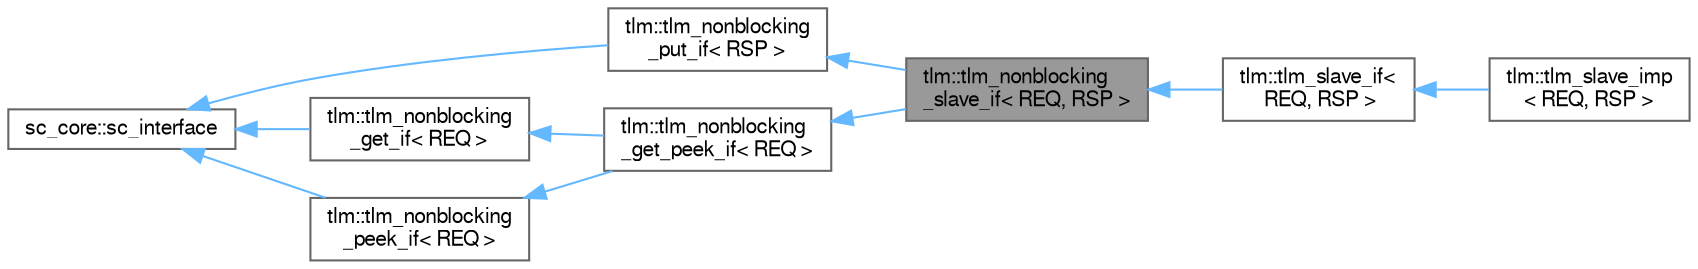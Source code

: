 digraph "tlm::tlm_nonblocking_slave_if&lt; REQ, RSP &gt;"
{
 // LATEX_PDF_SIZE
  bgcolor="transparent";
  edge [fontname=FreeSans,fontsize=10,labelfontname=FreeSans,labelfontsize=10];
  node [fontname=FreeSans,fontsize=10,shape=box,height=0.2,width=0.4];
  rankdir="LR";
  Node1 [id="Node000001",label="tlm::tlm_nonblocking\l_slave_if\< REQ, RSP \>",height=0.2,width=0.4,color="gray40", fillcolor="grey60", style="filled", fontcolor="black",tooltip=" "];
  Node2 -> Node1 [id="edge1_Node000001_Node000002",dir="back",color="steelblue1",style="solid",tooltip=" "];
  Node2 [id="Node000002",label="tlm::tlm_nonblocking\l_put_if\< RSP \>",height=0.2,width=0.4,color="gray40", fillcolor="white", style="filled",URL="$a01025.html",tooltip=" "];
  Node3 -> Node2 [id="edge2_Node000002_Node000003",dir="back",color="steelblue1",style="solid",tooltip=" "];
  Node3 [id="Node000003",label="sc_core::sc_interface",height=0.2,width=0.4,color="gray40", fillcolor="white", style="filled",tooltip=" "];
  Node4 -> Node1 [id="edge3_Node000001_Node000004",dir="back",color="steelblue1",style="solid",tooltip=" "];
  Node4 [id="Node000004",label="tlm::tlm_nonblocking\l_get_peek_if\< REQ \>",height=0.2,width=0.4,color="gray40", fillcolor="white", style="filled",URL="$a01053.html",tooltip=" "];
  Node5 -> Node4 [id="edge4_Node000004_Node000005",dir="back",color="steelblue1",style="solid",tooltip=" "];
  Node5 [id="Node000005",label="tlm::tlm_nonblocking\l_get_if\< REQ \>",height=0.2,width=0.4,color="gray40", fillcolor="white", style="filled",URL="$a01021.html",tooltip=" "];
  Node3 -> Node5 [id="edge5_Node000005_Node000003",dir="back",color="steelblue1",style="solid",tooltip=" "];
  Node6 -> Node4 [id="edge6_Node000004_Node000006",dir="back",color="steelblue1",style="solid",tooltip=" "];
  Node6 [id="Node000006",label="tlm::tlm_nonblocking\l_peek_if\< REQ \>",height=0.2,width=0.4,color="gray40", fillcolor="white", style="filled",URL="$a01041.html",tooltip=" "];
  Node3 -> Node6 [id="edge7_Node000006_Node000003",dir="back",color="steelblue1",style="solid",tooltip=" "];
  Node1 -> Node7 [id="edge8_Node000001_Node000007",dir="back",color="steelblue1",style="solid",tooltip=" "];
  Node7 [id="Node000007",label="tlm::tlm_slave_if\<\l REQ, RSP \>",height=0.2,width=0.4,color="gray40", fillcolor="white", style="filled",URL="$a01097.html",tooltip=" "];
  Node7 -> Node8 [id="edge9_Node000007_Node000008",dir="back",color="steelblue1",style="solid",tooltip=" "];
  Node8 [id="Node000008",label="tlm::tlm_slave_imp\l\< REQ, RSP \>",height=0.2,width=0.4,color="gray40", fillcolor="white", style="filled",URL="$a01129.html",tooltip=" "];
}
